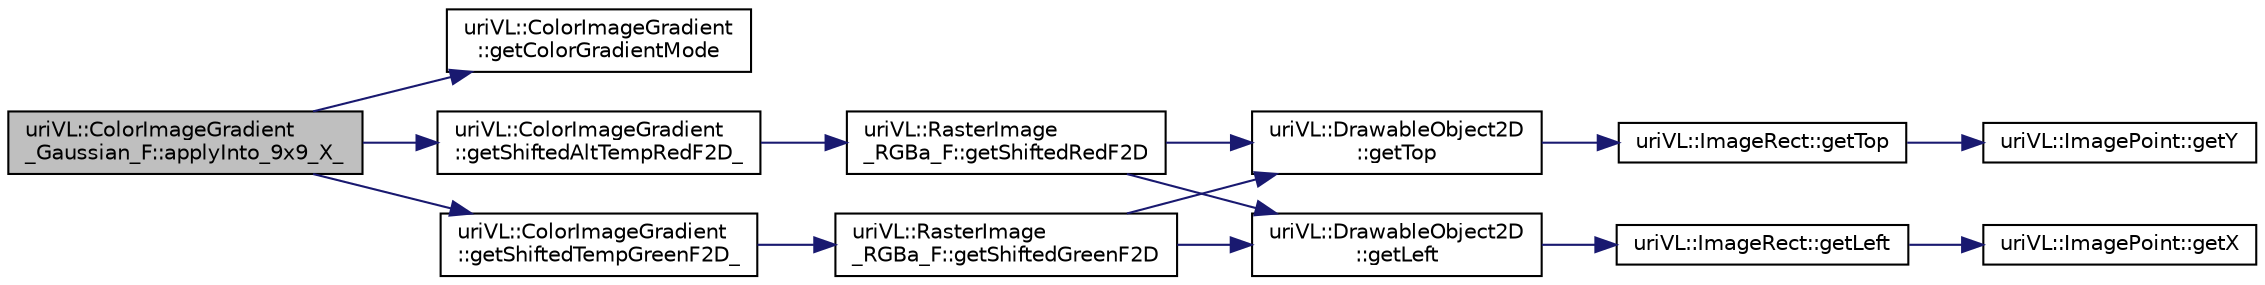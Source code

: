 digraph "uriVL::ColorImageGradient_Gaussian_F::applyInto_9x9_X_"
{
  edge [fontname="Helvetica",fontsize="10",labelfontname="Helvetica",labelfontsize="10"];
  node [fontname="Helvetica",fontsize="10",shape=record];
  rankdir="LR";
  Node1 [label="uriVL::ColorImageGradient\l_Gaussian_F::applyInto_9x9_X_",height=0.2,width=0.4,color="black", fillcolor="grey75", style="filled", fontcolor="black"];
  Node1 -> Node2 [color="midnightblue",fontsize="10",style="solid",fontname="Helvetica"];
  Node2 [label="uriVL::ColorImageGradient\l::getColorGradientMode",height=0.2,width=0.4,color="black", fillcolor="white", style="filled",URL="$classuriVL_1_1ColorImageGradient.html#a3034106d433a5b62f5bda7ee0121b43c",tooltip="Returns the Computation mode for the color gradient. "];
  Node1 -> Node3 [color="midnightblue",fontsize="10",style="solid",fontname="Helvetica"];
  Node3 [label="uriVL::ColorImageGradient\l::getShiftedAltTempRedF2D_",height=0.2,width=0.4,color="black", fillcolor="white", style="filled",URL="$classuriVL_1_1ColorImageGradient.html#ab27091e26915529b64b3758ee8391c96",tooltip="Gives writing access to the shifted 2D alternate red temp raster. "];
  Node3 -> Node4 [color="midnightblue",fontsize="10",style="solid",fontname="Helvetica"];
  Node4 [label="uriVL::RasterImage\l_RGBa_F::getShiftedRedF2D",height=0.2,width=0.4,color="black", fillcolor="white", style="filled",URL="$classuriVL_1_1RasterImage__RGBa__F.html#af1114d0f5ee8576d18034b64de7c46a1",tooltip="Returns the base address of this objet&#39;s private shifted 2D raster for the red channel. "];
  Node4 -> Node5 [color="midnightblue",fontsize="10",style="solid",fontname="Helvetica"];
  Node5 [label="uriVL::DrawableObject2D\l::getTop",height=0.2,width=0.4,color="black", fillcolor="white", style="filled",URL="$classuriVL_1_1DrawableObject2D.html#a01508a3886015ab55449c46989af2277",tooltip="Returns the minimum y coordinate of the bounding rectangle. "];
  Node5 -> Node6 [color="midnightblue",fontsize="10",style="solid",fontname="Helvetica"];
  Node6 [label="uriVL::ImageRect::getTop",height=0.2,width=0.4,color="black", fillcolor="white", style="filled",URL="$classuriVL_1_1ImageRect.html#a2715b0a7b291354fd839a95ece0e0aba",tooltip="Returns the minimum y coordinate of the rectangle. "];
  Node6 -> Node7 [color="midnightblue",fontsize="10",style="solid",fontname="Helvetica"];
  Node7 [label="uriVL::ImagePoint::getY",height=0.2,width=0.4,color="black", fillcolor="white", style="filled",URL="$classuriVL_1_1ImagePoint.html#a4edda1ad5b1f3b39db3ac200dfddf016",tooltip="Returns the point&#39;s y coordinate. "];
  Node4 -> Node8 [color="midnightblue",fontsize="10",style="solid",fontname="Helvetica"];
  Node8 [label="uriVL::DrawableObject2D\l::getLeft",height=0.2,width=0.4,color="black", fillcolor="white", style="filled",URL="$classuriVL_1_1DrawableObject2D.html#a9c92e6b3d3b0753514e677080c762ef0",tooltip="Returns the minimum x coordinate of the bounding rectangle. "];
  Node8 -> Node9 [color="midnightblue",fontsize="10",style="solid",fontname="Helvetica"];
  Node9 [label="uriVL::ImageRect::getLeft",height=0.2,width=0.4,color="black", fillcolor="white", style="filled",URL="$classuriVL_1_1ImageRect.html#a38bd531df6bd6c4892bca1a690feda13",tooltip="Returns the minimum x coordinate of the rectangle. "];
  Node9 -> Node10 [color="midnightblue",fontsize="10",style="solid",fontname="Helvetica"];
  Node10 [label="uriVL::ImagePoint::getX",height=0.2,width=0.4,color="black", fillcolor="white", style="filled",URL="$classuriVL_1_1ImagePoint.html#a4845eb34e164c8dffd9b366cf61f3f5b",tooltip="Returns the point&#39;s x coordinate. "];
  Node1 -> Node11 [color="midnightblue",fontsize="10",style="solid",fontname="Helvetica"];
  Node11 [label="uriVL::ColorImageGradient\l::getShiftedTempGreenF2D_",height=0.2,width=0.4,color="black", fillcolor="white", style="filled",URL="$classuriVL_1_1ColorImageGradient.html#a7f8da611145b92d7a06c72dadb96e56c",tooltip="Gives writing access to the shifted 2D green temp raster. "];
  Node11 -> Node12 [color="midnightblue",fontsize="10",style="solid",fontname="Helvetica"];
  Node12 [label="uriVL::RasterImage\l_RGBa_F::getShiftedGreenF2D",height=0.2,width=0.4,color="black", fillcolor="white", style="filled",URL="$classuriVL_1_1RasterImage__RGBa__F.html#a877b714febbbd3a5a8175aab443b39a0",tooltip="Returns the base address of this objet&#39;s private shifted 2D raster for the green channel. "];
  Node12 -> Node5 [color="midnightblue",fontsize="10",style="solid",fontname="Helvetica"];
  Node12 -> Node8 [color="midnightblue",fontsize="10",style="solid",fontname="Helvetica"];
}
